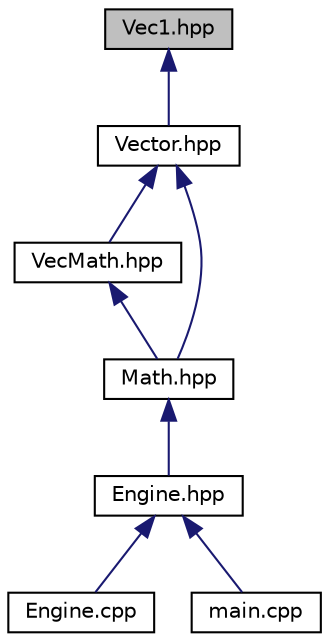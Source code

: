 digraph "Vec1.hpp"
{
  edge [fontname="Helvetica",fontsize="10",labelfontname="Helvetica",labelfontsize="10"];
  node [fontname="Helvetica",fontsize="10",shape=record];
  Node5 [label="Vec1.hpp",height=0.2,width=0.4,color="black", fillcolor="grey75", style="filled", fontcolor="black"];
  Node5 -> Node6 [dir="back",color="midnightblue",fontsize="10",style="solid"];
  Node6 [label="Vector.hpp",height=0.2,width=0.4,color="black", fillcolor="white", style="filled",URL="$_vector_8hpp.html"];
  Node6 -> Node7 [dir="back",color="midnightblue",fontsize="10",style="solid"];
  Node7 [label="VecMath.hpp",height=0.2,width=0.4,color="black", fillcolor="white", style="filled",URL="$_vec_math_8hpp.html"];
  Node7 -> Node8 [dir="back",color="midnightblue",fontsize="10",style="solid"];
  Node8 [label="Math.hpp",height=0.2,width=0.4,color="black", fillcolor="white", style="filled",URL="$_math_8hpp.html"];
  Node8 -> Node9 [dir="back",color="midnightblue",fontsize="10",style="solid"];
  Node9 [label="Engine.hpp",height=0.2,width=0.4,color="black", fillcolor="white", style="filled",URL="$_engine_8hpp.html"];
  Node9 -> Node10 [dir="back",color="midnightblue",fontsize="10",style="solid"];
  Node10 [label="Engine.cpp",height=0.2,width=0.4,color="black", fillcolor="white", style="filled",URL="$_engine_8cpp.html"];
  Node9 -> Node11 [dir="back",color="midnightblue",fontsize="10",style="solid"];
  Node11 [label="main.cpp",height=0.2,width=0.4,color="black", fillcolor="white", style="filled",URL="$main_8cpp.html"];
  Node6 -> Node8 [dir="back",color="midnightblue",fontsize="10",style="solid"];
}

